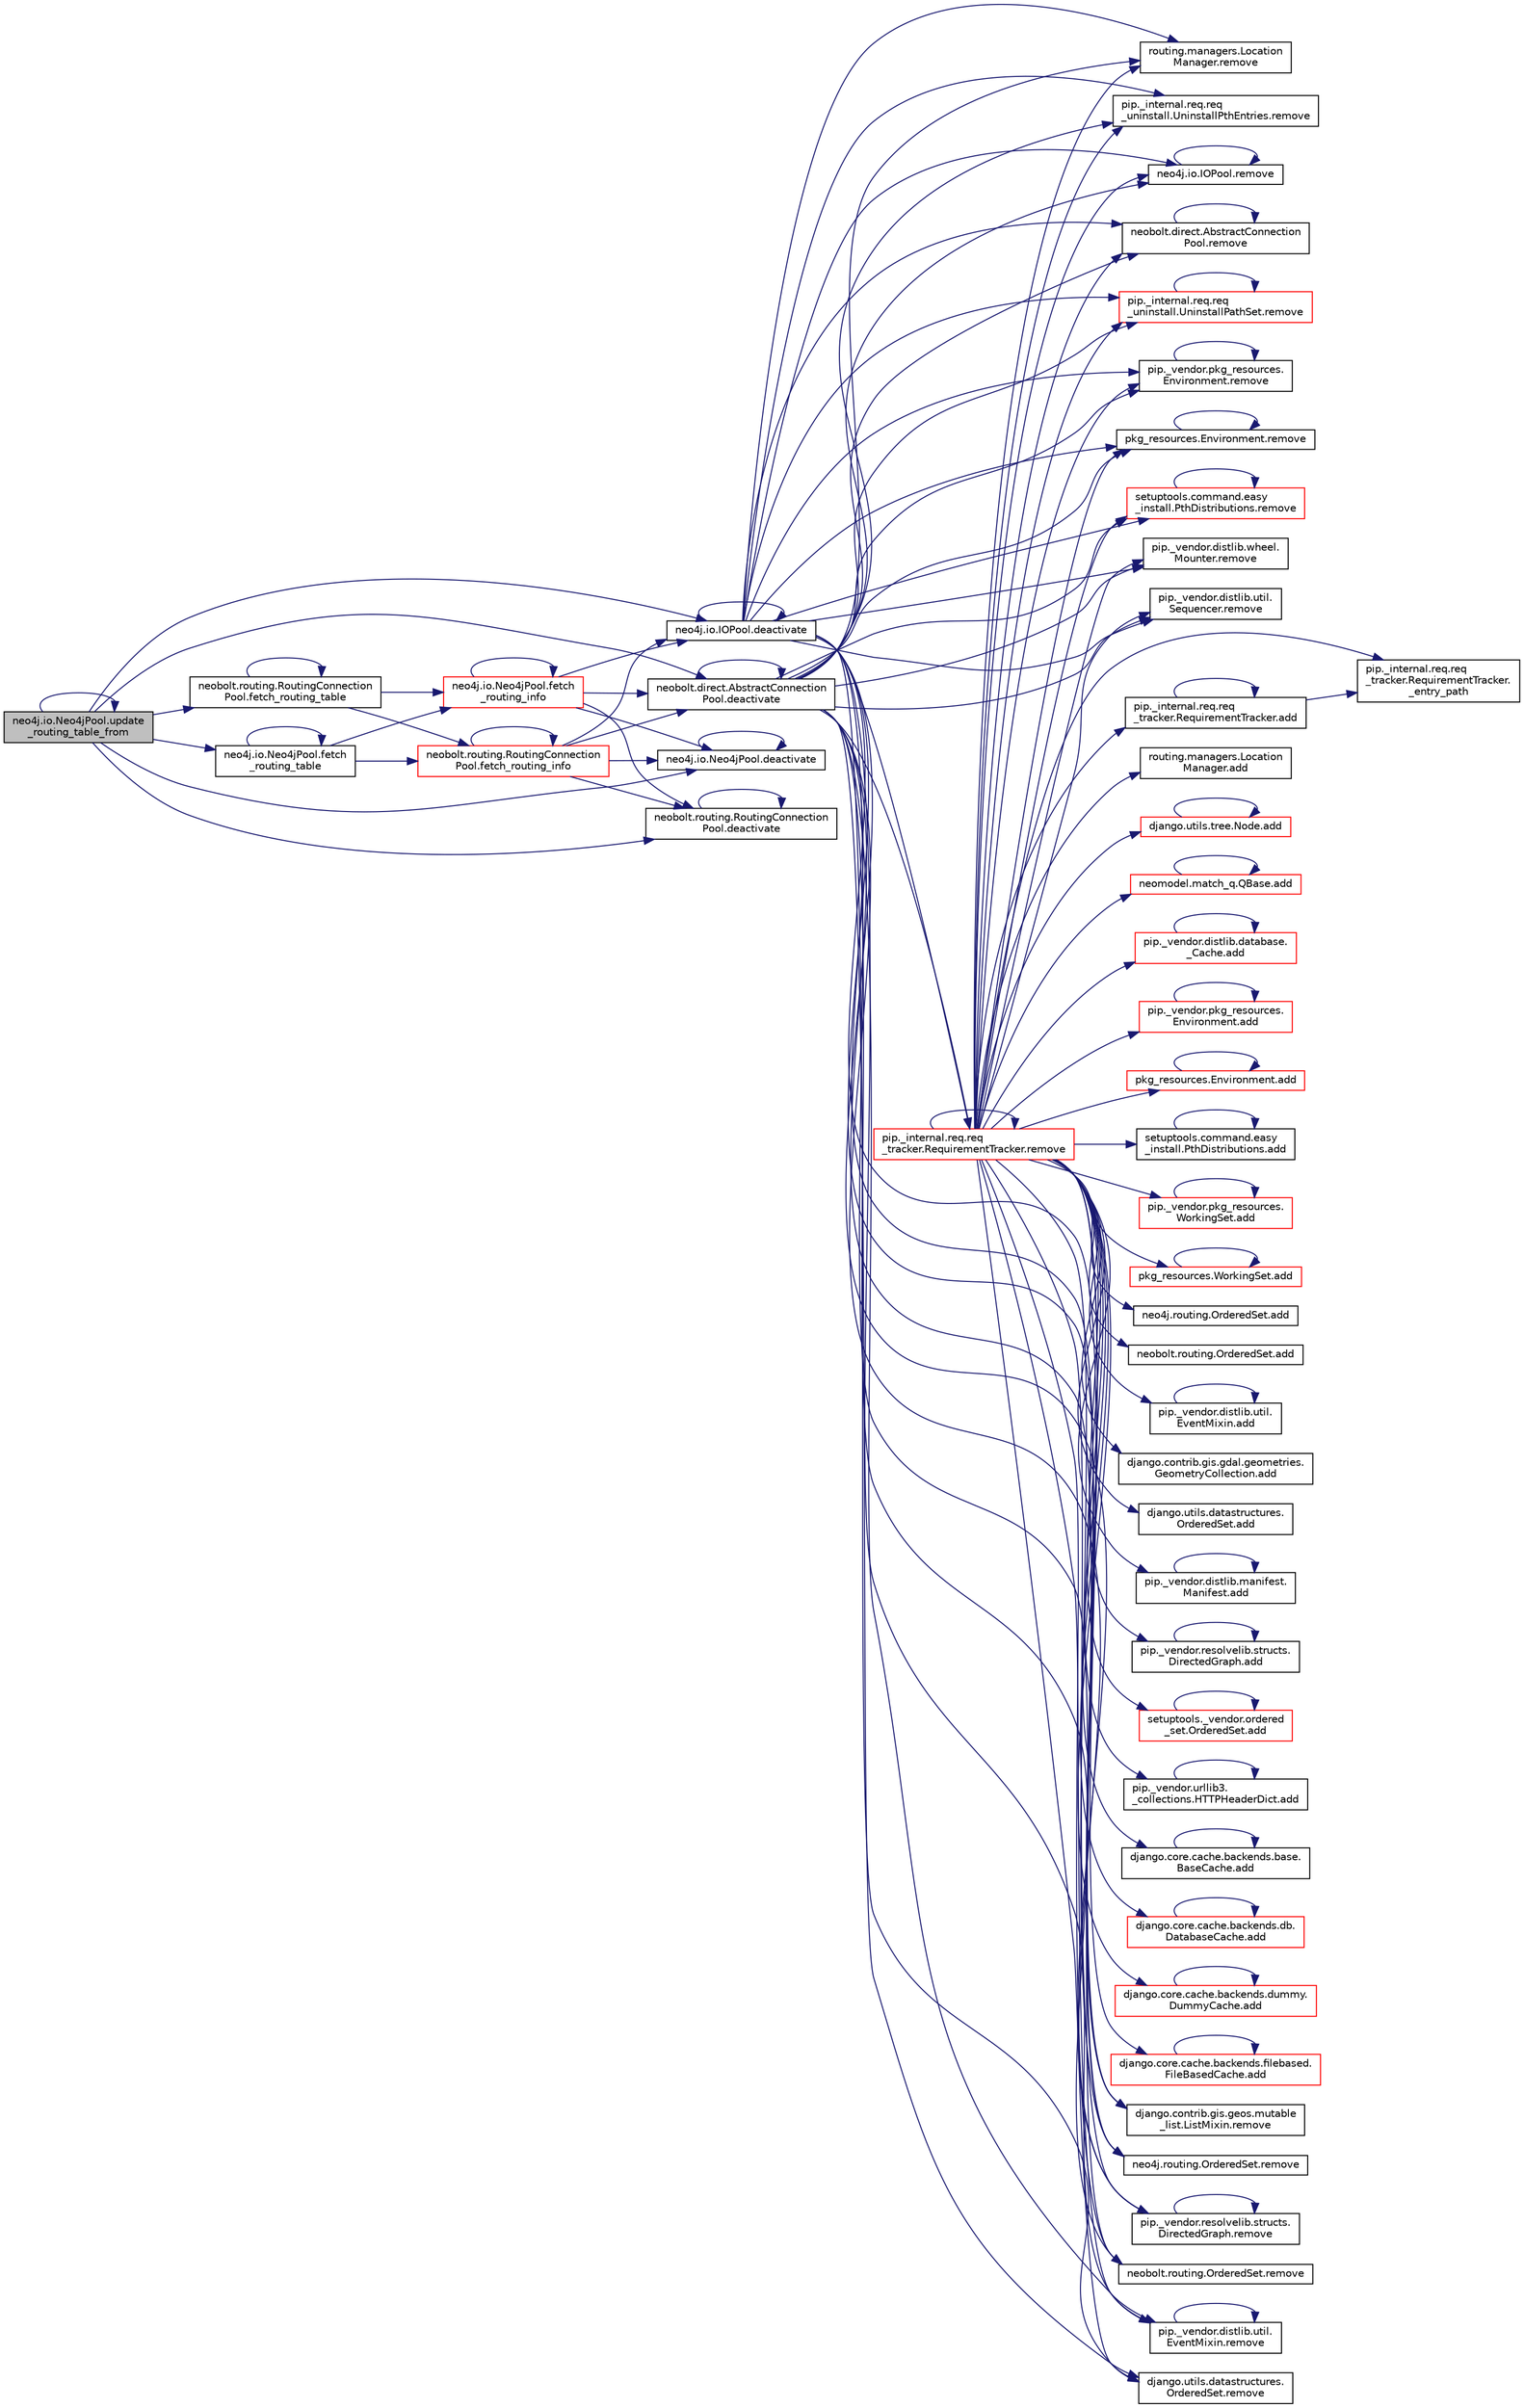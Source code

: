 digraph "neo4j.io.Neo4jPool.update_routing_table_from"
{
 // LATEX_PDF_SIZE
  edge [fontname="Helvetica",fontsize="10",labelfontname="Helvetica",labelfontsize="10"];
  node [fontname="Helvetica",fontsize="10",shape=record];
  rankdir="LR";
  Node1 [label="neo4j.io.Neo4jPool.update\l_routing_table_from",height=0.2,width=0.4,color="black", fillcolor="grey75", style="filled", fontcolor="black",tooltip=" "];
  Node1 -> Node2 [color="midnightblue",fontsize="10",style="solid",fontname="Helvetica"];
  Node2 [label="neo4j.io.IOPool.deactivate",height=0.2,width=0.4,color="black", fillcolor="white", style="filled",URL="$df/daf/classneo4j_1_1io_1_1_i_o_pool.html#a428e81241bb2f70df6f3b551ba4717f1",tooltip=" "];
  Node2 -> Node2 [color="midnightblue",fontsize="10",style="solid",fontname="Helvetica"];
  Node2 -> Node3 [color="midnightblue",fontsize="10",style="solid",fontname="Helvetica"];
  Node3 [label="routing.managers.Location\lManager.remove",height=0.2,width=0.4,color="black", fillcolor="white", style="filled",URL="$d4/d05/classrouting_1_1managers_1_1_location_manager.html#a4bc52c4d0fd33527141f0a37c4b8fcc2",tooltip=" "];
  Node2 -> Node4 [color="midnightblue",fontsize="10",style="solid",fontname="Helvetica"];
  Node4 [label="pip._internal.req.req\l_tracker.RequirementTracker.remove",height=0.2,width=0.4,color="red", fillcolor="white", style="filled",URL="$da/d8b/classpip_1_1__internal_1_1req_1_1req__tracker_1_1_requirement_tracker.html#a2b63d916ecf3d02c4eb7339df7d2dc3f",tooltip=" "];
  Node4 -> Node5 [color="midnightblue",fontsize="10",style="solid",fontname="Helvetica"];
  Node5 [label="pip._internal.req.req\l_tracker.RequirementTracker.\l_entry_path",height=0.2,width=0.4,color="black", fillcolor="white", style="filled",URL="$da/d8b/classpip_1_1__internal_1_1req_1_1req__tracker_1_1_requirement_tracker.html#a58531e7c63dd1ba0a150b2e6010ac3c6",tooltip=" "];
  Node4 -> Node6 [color="midnightblue",fontsize="10",style="solid",fontname="Helvetica"];
  Node6 [label="routing.managers.Location\lManager.add",height=0.2,width=0.4,color="black", fillcolor="white", style="filled",URL="$d4/d05/classrouting_1_1managers_1_1_location_manager.html#a0e379ba61e042a6233a6a213622126f8",tooltip=" "];
  Node4 -> Node7 [color="midnightblue",fontsize="10",style="solid",fontname="Helvetica"];
  Node7 [label="django.utils.tree.Node.add",height=0.2,width=0.4,color="red", fillcolor="white", style="filled",URL="$d3/d76/classdjango_1_1utils_1_1tree_1_1_node.html#ae1010ad26ddf8dc21be829eacb2914c6",tooltip=" "];
  Node7 -> Node7 [color="midnightblue",fontsize="10",style="solid",fontname="Helvetica"];
  Node4 -> Node10 [color="midnightblue",fontsize="10",style="solid",fontname="Helvetica"];
  Node10 [label="neomodel.match_q.QBase.add",height=0.2,width=0.4,color="red", fillcolor="white", style="filled",URL="$de/dc8/classneomodel_1_1match__q_1_1_q_base.html#ad73a352adfb8d3f824a02307054b89e6",tooltip=" "];
  Node10 -> Node10 [color="midnightblue",fontsize="10",style="solid",fontname="Helvetica"];
  Node4 -> Node11 [color="midnightblue",fontsize="10",style="solid",fontname="Helvetica"];
  Node11 [label="pip._vendor.distlib.database.\l_Cache.add",height=0.2,width=0.4,color="red", fillcolor="white", style="filled",URL="$d8/dcd/classpip_1_1__vendor_1_1distlib_1_1database_1_1___cache.html#a98296c2e1af8395fc035df3fdfc400fc",tooltip=" "];
  Node11 -> Node11 [color="midnightblue",fontsize="10",style="solid",fontname="Helvetica"];
  Node4 -> Node118 [color="midnightblue",fontsize="10",style="solid",fontname="Helvetica"];
  Node118 [label="pip._vendor.pkg_resources.\lEnvironment.add",height=0.2,width=0.4,color="red", fillcolor="white", style="filled",URL="$de/d79/classpip_1_1__vendor_1_1pkg__resources_1_1_environment.html#a81284f46d9fa7b21a5f9a4e710fe80cf",tooltip=" "];
  Node118 -> Node118 [color="midnightblue",fontsize="10",style="solid",fontname="Helvetica"];
  Node4 -> Node124 [color="midnightblue",fontsize="10",style="solid",fontname="Helvetica"];
  Node124 [label="pkg_resources.Environment.add",height=0.2,width=0.4,color="red", fillcolor="white", style="filled",URL="$dd/d81/classpkg__resources_1_1_environment.html#a0ba8999abdb4cbc7a1965766560197fc",tooltip=" "];
  Node124 -> Node124 [color="midnightblue",fontsize="10",style="solid",fontname="Helvetica"];
  Node4 -> Node125 [color="midnightblue",fontsize="10",style="solid",fontname="Helvetica"];
  Node125 [label="setuptools.command.easy\l_install.PthDistributions.add",height=0.2,width=0.4,color="black", fillcolor="white", style="filled",URL="$d2/d49/classsetuptools_1_1command_1_1easy__install_1_1_pth_distributions.html#a9225a5df3c1a4af13a45aa4d92e83cbf",tooltip=" "];
  Node125 -> Node125 [color="midnightblue",fontsize="10",style="solid",fontname="Helvetica"];
  Node4 -> Node126 [color="midnightblue",fontsize="10",style="solid",fontname="Helvetica"];
  Node126 [label="pip._vendor.pkg_resources.\lWorkingSet.add",height=0.2,width=0.4,color="red", fillcolor="white", style="filled",URL="$da/d4f/classpip_1_1__vendor_1_1pkg__resources_1_1_working_set.html#a721315d2a4a0a3ead71bf8d1b83261ce",tooltip=" "];
  Node126 -> Node126 [color="midnightblue",fontsize="10",style="solid",fontname="Helvetica"];
  Node4 -> Node129 [color="midnightblue",fontsize="10",style="solid",fontname="Helvetica"];
  Node129 [label="pkg_resources.WorkingSet.add",height=0.2,width=0.4,color="red", fillcolor="white", style="filled",URL="$d5/d96/classpkg__resources_1_1_working_set.html#ab12bd19b39a01d6013544ab543401a16",tooltip=" "];
  Node129 -> Node129 [color="midnightblue",fontsize="10",style="solid",fontname="Helvetica"];
  Node4 -> Node130 [color="midnightblue",fontsize="10",style="solid",fontname="Helvetica"];
  Node130 [label="neo4j.routing.OrderedSet.add",height=0.2,width=0.4,color="black", fillcolor="white", style="filled",URL="$da/d21/classneo4j_1_1routing_1_1_ordered_set.html#afe936373bcfa8bfbc9393f93c2412ec3",tooltip=" "];
  Node4 -> Node131 [color="midnightblue",fontsize="10",style="solid",fontname="Helvetica"];
  Node131 [label="neobolt.routing.OrderedSet.add",height=0.2,width=0.4,color="black", fillcolor="white", style="filled",URL="$de/d18/classneobolt_1_1routing_1_1_ordered_set.html#aab9d20be2357ea7f0a95de4b0e0ee03f",tooltip=" "];
  Node4 -> Node132 [color="midnightblue",fontsize="10",style="solid",fontname="Helvetica"];
  Node132 [label="pip._vendor.distlib.util.\lEventMixin.add",height=0.2,width=0.4,color="black", fillcolor="white", style="filled",URL="$d8/d44/classpip_1_1__vendor_1_1distlib_1_1util_1_1_event_mixin.html#a59395574411aaf4383687b2d5b0b9acd",tooltip=" "];
  Node132 -> Node132 [color="midnightblue",fontsize="10",style="solid",fontname="Helvetica"];
  Node4 -> Node133 [color="midnightblue",fontsize="10",style="solid",fontname="Helvetica"];
  Node133 [label="django.contrib.gis.gdal.geometries.\lGeometryCollection.add",height=0.2,width=0.4,color="black", fillcolor="white", style="filled",URL="$d3/d4a/classdjango_1_1contrib_1_1gis_1_1gdal_1_1geometries_1_1_geometry_collection.html#a91315ad82c5f1b0bbbeff54452af8fc0",tooltip=" "];
  Node4 -> Node134 [color="midnightblue",fontsize="10",style="solid",fontname="Helvetica"];
  Node134 [label="pip._internal.req.req\l_tracker.RequirementTracker.add",height=0.2,width=0.4,color="black", fillcolor="white", style="filled",URL="$da/d8b/classpip_1_1__internal_1_1req_1_1req__tracker_1_1_requirement_tracker.html#a4df47a583509cf0796bfdb2f9f7eac50",tooltip=" "];
  Node134 -> Node5 [color="midnightblue",fontsize="10",style="solid",fontname="Helvetica"];
  Node134 -> Node134 [color="midnightblue",fontsize="10",style="solid",fontname="Helvetica"];
  Node4 -> Node135 [color="midnightblue",fontsize="10",style="solid",fontname="Helvetica"];
  Node135 [label="django.utils.datastructures.\lOrderedSet.add",height=0.2,width=0.4,color="black", fillcolor="white", style="filled",URL="$df/d5d/classdjango_1_1utils_1_1datastructures_1_1_ordered_set.html#a3ad74fccaf1a0e2c616fba79fa20151a",tooltip=" "];
  Node4 -> Node136 [color="midnightblue",fontsize="10",style="solid",fontname="Helvetica"];
  Node136 [label="pip._vendor.distlib.manifest.\lManifest.add",height=0.2,width=0.4,color="black", fillcolor="white", style="filled",URL="$d2/d05/classpip_1_1__vendor_1_1distlib_1_1manifest_1_1_manifest.html#adb54bd095e16a9e59e0e674bd4808dad",tooltip=" "];
  Node136 -> Node136 [color="midnightblue",fontsize="10",style="solid",fontname="Helvetica"];
  Node4 -> Node137 [color="midnightblue",fontsize="10",style="solid",fontname="Helvetica"];
  Node137 [label="pip._vendor.resolvelib.structs.\lDirectedGraph.add",height=0.2,width=0.4,color="black", fillcolor="white", style="filled",URL="$df/de0/classpip_1_1__vendor_1_1resolvelib_1_1structs_1_1_directed_graph.html#a265181f1e6893b0836a8f01b10ac3a62",tooltip=" "];
  Node137 -> Node137 [color="midnightblue",fontsize="10",style="solid",fontname="Helvetica"];
  Node4 -> Node138 [color="midnightblue",fontsize="10",style="solid",fontname="Helvetica"];
  Node138 [label="setuptools._vendor.ordered\l_set.OrderedSet.add",height=0.2,width=0.4,color="red", fillcolor="white", style="filled",URL="$d0/d40/classsetuptools_1_1__vendor_1_1ordered__set_1_1_ordered_set.html#af53bf94a4162a3a93f25d7ccbe8bb7a2",tooltip=" "];
  Node138 -> Node138 [color="midnightblue",fontsize="10",style="solid",fontname="Helvetica"];
  Node4 -> Node689 [color="midnightblue",fontsize="10",style="solid",fontname="Helvetica"];
  Node689 [label="pip._vendor.urllib3.\l_collections.HTTPHeaderDict.add",height=0.2,width=0.4,color="black", fillcolor="white", style="filled",URL="$d8/dc7/classpip_1_1__vendor_1_1urllib3_1_1__collections_1_1_h_t_t_p_header_dict.html#a935f3bc67583fcae60019eb5faa0bcb1",tooltip=" "];
  Node689 -> Node689 [color="midnightblue",fontsize="10",style="solid",fontname="Helvetica"];
  Node4 -> Node690 [color="midnightblue",fontsize="10",style="solid",fontname="Helvetica"];
  Node690 [label="django.core.cache.backends.base.\lBaseCache.add",height=0.2,width=0.4,color="black", fillcolor="white", style="filled",URL="$d0/d87/classdjango_1_1core_1_1cache_1_1backends_1_1base_1_1_base_cache.html#a679d245e061f2a0d85d12504c857b935",tooltip=" "];
  Node690 -> Node690 [color="midnightblue",fontsize="10",style="solid",fontname="Helvetica"];
  Node4 -> Node691 [color="midnightblue",fontsize="10",style="solid",fontname="Helvetica"];
  Node691 [label="django.core.cache.backends.db.\lDatabaseCache.add",height=0.2,width=0.4,color="red", fillcolor="white", style="filled",URL="$d7/dcb/classdjango_1_1core_1_1cache_1_1backends_1_1db_1_1_database_cache.html#ae245db38b54f728e450264e5701c6b52",tooltip=" "];
  Node691 -> Node691 [color="midnightblue",fontsize="10",style="solid",fontname="Helvetica"];
  Node4 -> Node692 [color="midnightblue",fontsize="10",style="solid",fontname="Helvetica"];
  Node692 [label="django.core.cache.backends.dummy.\lDummyCache.add",height=0.2,width=0.4,color="red", fillcolor="white", style="filled",URL="$d6/db9/classdjango_1_1core_1_1cache_1_1backends_1_1dummy_1_1_dummy_cache.html#a01b7633a8c2530f33d4bb79fed4425dd",tooltip=" "];
  Node692 -> Node692 [color="midnightblue",fontsize="10",style="solid",fontname="Helvetica"];
  Node4 -> Node693 [color="midnightblue",fontsize="10",style="solid",fontname="Helvetica"];
  Node693 [label="django.core.cache.backends.filebased.\lFileBasedCache.add",height=0.2,width=0.4,color="red", fillcolor="white", style="filled",URL="$df/d01/classdjango_1_1core_1_1cache_1_1backends_1_1filebased_1_1_file_based_cache.html#a7f0e943dd6ee88a23c32829de3cc0325",tooltip=" "];
  Node693 -> Node693 [color="midnightblue",fontsize="10",style="solid",fontname="Helvetica"];
  Node4 -> Node3 [color="midnightblue",fontsize="10",style="solid",fontname="Helvetica"];
  Node4 -> Node480 [color="midnightblue",fontsize="10",style="solid",fontname="Helvetica"];
  Node480 [label="pip._internal.req.req\l_uninstall.UninstallPthEntries.remove",height=0.2,width=0.4,color="black", fillcolor="white", style="filled",URL="$d2/d2a/classpip_1_1__internal_1_1req_1_1req__uninstall_1_1_uninstall_pth_entries.html#abc6207d7c971076b788c476316aacfc2",tooltip=" "];
  Node4 -> Node481 [color="midnightblue",fontsize="10",style="solid",fontname="Helvetica"];
  Node481 [label="neo4j.io.IOPool.remove",height=0.2,width=0.4,color="black", fillcolor="white", style="filled",URL="$df/daf/classneo4j_1_1io_1_1_i_o_pool.html#a8ac70bd1c8be06928c19545039af63d4",tooltip=" "];
  Node481 -> Node481 [color="midnightblue",fontsize="10",style="solid",fontname="Helvetica"];
  Node4 -> Node482 [color="midnightblue",fontsize="10",style="solid",fontname="Helvetica"];
  Node482 [label="neobolt.direct.AbstractConnection\lPool.remove",height=0.2,width=0.4,color="black", fillcolor="white", style="filled",URL="$dd/dec/classneobolt_1_1direct_1_1_abstract_connection_pool.html#a66ba32763865c9f1615160d992477912",tooltip=" "];
  Node482 -> Node482 [color="midnightblue",fontsize="10",style="solid",fontname="Helvetica"];
  Node4 -> Node483 [color="midnightblue",fontsize="10",style="solid",fontname="Helvetica"];
  Node483 [label="pip._internal.req.req\l_uninstall.UninstallPathSet.remove",height=0.2,width=0.4,color="red", fillcolor="white", style="filled",URL="$d9/d6e/classpip_1_1__internal_1_1req_1_1req__uninstall_1_1_uninstall_path_set.html#aa3b856eaea9fc5f93226cc788adc8d04",tooltip=" "];
  Node483 -> Node483 [color="midnightblue",fontsize="10",style="solid",fontname="Helvetica"];
  Node4 -> Node485 [color="midnightblue",fontsize="10",style="solid",fontname="Helvetica"];
  Node485 [label="pip._vendor.pkg_resources.\lEnvironment.remove",height=0.2,width=0.4,color="black", fillcolor="white", style="filled",URL="$de/d79/classpip_1_1__vendor_1_1pkg__resources_1_1_environment.html#ad424a6f98e59ec9b6153bfbebeb6130e",tooltip=" "];
  Node485 -> Node485 [color="midnightblue",fontsize="10",style="solid",fontname="Helvetica"];
  Node4 -> Node486 [color="midnightblue",fontsize="10",style="solid",fontname="Helvetica"];
  Node486 [label="pkg_resources.Environment.remove",height=0.2,width=0.4,color="black", fillcolor="white", style="filled",URL="$dd/d81/classpkg__resources_1_1_environment.html#aa51b1c4f8c8c146f2fc83a833608a0d1",tooltip=" "];
  Node486 -> Node486 [color="midnightblue",fontsize="10",style="solid",fontname="Helvetica"];
  Node4 -> Node491 [color="midnightblue",fontsize="10",style="solid",fontname="Helvetica"];
  Node491 [label="setuptools.command.easy\l_install.PthDistributions.remove",height=0.2,width=0.4,color="red", fillcolor="white", style="filled",URL="$d2/d49/classsetuptools_1_1command_1_1easy__install_1_1_pth_distributions.html#ae249a3d2339aedfa56143112cb755032",tooltip=" "];
  Node491 -> Node491 [color="midnightblue",fontsize="10",style="solid",fontname="Helvetica"];
  Node4 -> Node487 [color="midnightblue",fontsize="10",style="solid",fontname="Helvetica"];
  Node487 [label="neo4j.routing.OrderedSet.remove",height=0.2,width=0.4,color="black", fillcolor="white", style="filled",URL="$da/d21/classneo4j_1_1routing_1_1_ordered_set.html#ae4aa5b41da75bc734e5543665e2229c3",tooltip=" "];
  Node4 -> Node488 [color="midnightblue",fontsize="10",style="solid",fontname="Helvetica"];
  Node488 [label="neobolt.routing.OrderedSet.remove",height=0.2,width=0.4,color="black", fillcolor="white", style="filled",URL="$de/d18/classneobolt_1_1routing_1_1_ordered_set.html#a5747c13387b7dd4f0daf9c6e6202ff3f",tooltip=" "];
  Node4 -> Node489 [color="midnightblue",fontsize="10",style="solid",fontname="Helvetica"];
  Node489 [label="pip._vendor.distlib.util.\lEventMixin.remove",height=0.2,width=0.4,color="black", fillcolor="white", style="filled",URL="$d8/d44/classpip_1_1__vendor_1_1distlib_1_1util_1_1_event_mixin.html#aa6ba25c788248661ab22b49e45bfb573",tooltip=" "];
  Node489 -> Node489 [color="midnightblue",fontsize="10",style="solid",fontname="Helvetica"];
  Node4 -> Node4 [color="midnightblue",fontsize="10",style="solid",fontname="Helvetica"];
  Node4 -> Node476 [color="midnightblue",fontsize="10",style="solid",fontname="Helvetica"];
  Node476 [label="django.utils.datastructures.\lOrderedSet.remove",height=0.2,width=0.4,color="black", fillcolor="white", style="filled",URL="$df/d5d/classdjango_1_1utils_1_1datastructures_1_1_ordered_set.html#a581d0a1b294a7f9f1c418c8fd593dd8f",tooltip=" "];
  Node4 -> Node477 [color="midnightblue",fontsize="10",style="solid",fontname="Helvetica"];
  Node477 [label="pip._vendor.resolvelib.structs.\lDirectedGraph.remove",height=0.2,width=0.4,color="black", fillcolor="white", style="filled",URL="$df/de0/classpip_1_1__vendor_1_1resolvelib_1_1structs_1_1_directed_graph.html#ae05e9cfa2be4c2864bcd2c9ea8457e29",tooltip=" "];
  Node477 -> Node477 [color="midnightblue",fontsize="10",style="solid",fontname="Helvetica"];
  Node4 -> Node490 [color="midnightblue",fontsize="10",style="solid",fontname="Helvetica"];
  Node490 [label="pip._vendor.distlib.wheel.\lMounter.remove",height=0.2,width=0.4,color="black", fillcolor="white", style="filled",URL="$df/dac/classpip_1_1__vendor_1_1distlib_1_1wheel_1_1_mounter.html#ae270d33cf0dad615cf09ce06ffbeda0e",tooltip=" "];
  Node4 -> Node478 [color="midnightblue",fontsize="10",style="solid",fontname="Helvetica"];
  Node478 [label="pip._vendor.distlib.util.\lSequencer.remove",height=0.2,width=0.4,color="black", fillcolor="white", style="filled",URL="$d4/d7c/classpip_1_1__vendor_1_1distlib_1_1util_1_1_sequencer.html#af1206b90512098b35d600386081d5a9a",tooltip=" "];
  Node4 -> Node479 [color="midnightblue",fontsize="10",style="solid",fontname="Helvetica"];
  Node479 [label="django.contrib.gis.geos.mutable\l_list.ListMixin.remove",height=0.2,width=0.4,color="black", fillcolor="white", style="filled",URL="$d5/d0e/classdjango_1_1contrib_1_1gis_1_1geos_1_1mutable__list_1_1_list_mixin.html#a8b71a1b5dba317dc93495bdb82e244c8",tooltip=" "];
  Node2 -> Node476 [color="midnightblue",fontsize="10",style="solid",fontname="Helvetica"];
  Node2 -> Node477 [color="midnightblue",fontsize="10",style="solid",fontname="Helvetica"];
  Node2 -> Node478 [color="midnightblue",fontsize="10",style="solid",fontname="Helvetica"];
  Node2 -> Node479 [color="midnightblue",fontsize="10",style="solid",fontname="Helvetica"];
  Node2 -> Node480 [color="midnightblue",fontsize="10",style="solid",fontname="Helvetica"];
  Node2 -> Node481 [color="midnightblue",fontsize="10",style="solid",fontname="Helvetica"];
  Node2 -> Node482 [color="midnightblue",fontsize="10",style="solid",fontname="Helvetica"];
  Node2 -> Node483 [color="midnightblue",fontsize="10",style="solid",fontname="Helvetica"];
  Node2 -> Node485 [color="midnightblue",fontsize="10",style="solid",fontname="Helvetica"];
  Node2 -> Node486 [color="midnightblue",fontsize="10",style="solid",fontname="Helvetica"];
  Node2 -> Node487 [color="midnightblue",fontsize="10",style="solid",fontname="Helvetica"];
  Node2 -> Node488 [color="midnightblue",fontsize="10",style="solid",fontname="Helvetica"];
  Node2 -> Node489 [color="midnightblue",fontsize="10",style="solid",fontname="Helvetica"];
  Node2 -> Node490 [color="midnightblue",fontsize="10",style="solid",fontname="Helvetica"];
  Node2 -> Node491 [color="midnightblue",fontsize="10",style="solid",fontname="Helvetica"];
  Node1 -> Node5533 [color="midnightblue",fontsize="10",style="solid",fontname="Helvetica"];
  Node5533 [label="neo4j.io.Neo4jPool.deactivate",height=0.2,width=0.4,color="black", fillcolor="white", style="filled",URL="$d4/dee/classneo4j_1_1io_1_1_neo4j_pool.html#a2cfd316f5736f8701b8fb59f853b3962",tooltip=" "];
  Node5533 -> Node5533 [color="midnightblue",fontsize="10",style="solid",fontname="Helvetica"];
  Node1 -> Node5534 [color="midnightblue",fontsize="10",style="solid",fontname="Helvetica"];
  Node5534 [label="neobolt.direct.AbstractConnection\lPool.deactivate",height=0.2,width=0.4,color="black", fillcolor="white", style="filled",URL="$dd/dec/classneobolt_1_1direct_1_1_abstract_connection_pool.html#a8c0b47750e271292ebfe7e09bab92ae7",tooltip=" "];
  Node5534 -> Node5534 [color="midnightblue",fontsize="10",style="solid",fontname="Helvetica"];
  Node5534 -> Node3 [color="midnightblue",fontsize="10",style="solid",fontname="Helvetica"];
  Node5534 -> Node4 [color="midnightblue",fontsize="10",style="solid",fontname="Helvetica"];
  Node5534 -> Node476 [color="midnightblue",fontsize="10",style="solid",fontname="Helvetica"];
  Node5534 -> Node477 [color="midnightblue",fontsize="10",style="solid",fontname="Helvetica"];
  Node5534 -> Node478 [color="midnightblue",fontsize="10",style="solid",fontname="Helvetica"];
  Node5534 -> Node479 [color="midnightblue",fontsize="10",style="solid",fontname="Helvetica"];
  Node5534 -> Node480 [color="midnightblue",fontsize="10",style="solid",fontname="Helvetica"];
  Node5534 -> Node481 [color="midnightblue",fontsize="10",style="solid",fontname="Helvetica"];
  Node5534 -> Node482 [color="midnightblue",fontsize="10",style="solid",fontname="Helvetica"];
  Node5534 -> Node483 [color="midnightblue",fontsize="10",style="solid",fontname="Helvetica"];
  Node5534 -> Node485 [color="midnightblue",fontsize="10",style="solid",fontname="Helvetica"];
  Node5534 -> Node486 [color="midnightblue",fontsize="10",style="solid",fontname="Helvetica"];
  Node5534 -> Node487 [color="midnightblue",fontsize="10",style="solid",fontname="Helvetica"];
  Node5534 -> Node488 [color="midnightblue",fontsize="10",style="solid",fontname="Helvetica"];
  Node5534 -> Node489 [color="midnightblue",fontsize="10",style="solid",fontname="Helvetica"];
  Node5534 -> Node490 [color="midnightblue",fontsize="10",style="solid",fontname="Helvetica"];
  Node5534 -> Node491 [color="midnightblue",fontsize="10",style="solid",fontname="Helvetica"];
  Node1 -> Node5535 [color="midnightblue",fontsize="10",style="solid",fontname="Helvetica"];
  Node5535 [label="neobolt.routing.RoutingConnection\lPool.deactivate",height=0.2,width=0.4,color="black", fillcolor="white", style="filled",URL="$d6/df7/classneobolt_1_1routing_1_1_routing_connection_pool.html#a7681c98c8637a17b811aab54f14d48ea",tooltip=" "];
  Node5535 -> Node5535 [color="midnightblue",fontsize="10",style="solid",fontname="Helvetica"];
  Node1 -> Node5536 [color="midnightblue",fontsize="10",style="solid",fontname="Helvetica"];
  Node5536 [label="neo4j.io.Neo4jPool.fetch\l_routing_table",height=0.2,width=0.4,color="black", fillcolor="white", style="filled",URL="$d4/dee/classneo4j_1_1io_1_1_neo4j_pool.html#a22468f5a81e684ff5751d32607367209",tooltip=" "];
  Node5536 -> Node5537 [color="midnightblue",fontsize="10",style="solid",fontname="Helvetica"];
  Node5537 [label="neobolt.routing.RoutingConnection\lPool.fetch_routing_info",height=0.2,width=0.4,color="red", fillcolor="white", style="filled",URL="$d6/df7/classneobolt_1_1routing_1_1_routing_connection_pool.html#a413a6b159481bd843fc7d3568df515e1",tooltip=" "];
  Node5537 -> Node2 [color="midnightblue",fontsize="10",style="solid",fontname="Helvetica"];
  Node5537 -> Node5533 [color="midnightblue",fontsize="10",style="solid",fontname="Helvetica"];
  Node5537 -> Node5534 [color="midnightblue",fontsize="10",style="solid",fontname="Helvetica"];
  Node5537 -> Node5535 [color="midnightblue",fontsize="10",style="solid",fontname="Helvetica"];
  Node5537 -> Node5537 [color="midnightblue",fontsize="10",style="solid",fontname="Helvetica"];
  Node5536 -> Node5539 [color="midnightblue",fontsize="10",style="solid",fontname="Helvetica"];
  Node5539 [label="neo4j.io.Neo4jPool.fetch\l_routing_info",height=0.2,width=0.4,color="red", fillcolor="white", style="filled",URL="$d4/dee/classneo4j_1_1io_1_1_neo4j_pool.html#affc9b052cb007524807584be9abfe563",tooltip=" "];
  Node5539 -> Node2 [color="midnightblue",fontsize="10",style="solid",fontname="Helvetica"];
  Node5539 -> Node5533 [color="midnightblue",fontsize="10",style="solid",fontname="Helvetica"];
  Node5539 -> Node5534 [color="midnightblue",fontsize="10",style="solid",fontname="Helvetica"];
  Node5539 -> Node5535 [color="midnightblue",fontsize="10",style="solid",fontname="Helvetica"];
  Node5539 -> Node5539 [color="midnightblue",fontsize="10",style="solid",fontname="Helvetica"];
  Node5536 -> Node5536 [color="midnightblue",fontsize="10",style="solid",fontname="Helvetica"];
  Node1 -> Node5549 [color="midnightblue",fontsize="10",style="solid",fontname="Helvetica"];
  Node5549 [label="neobolt.routing.RoutingConnection\lPool.fetch_routing_table",height=0.2,width=0.4,color="black", fillcolor="white", style="filled",URL="$d6/df7/classneobolt_1_1routing_1_1_routing_connection_pool.html#a66a6252f5396532e6fd0e0188cf8d195",tooltip=" "];
  Node5549 -> Node5537 [color="midnightblue",fontsize="10",style="solid",fontname="Helvetica"];
  Node5549 -> Node5539 [color="midnightblue",fontsize="10",style="solid",fontname="Helvetica"];
  Node5549 -> Node5549 [color="midnightblue",fontsize="10",style="solid",fontname="Helvetica"];
  Node1 -> Node1 [color="midnightblue",fontsize="10",style="solid",fontname="Helvetica"];
}
